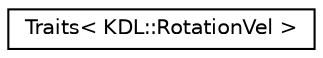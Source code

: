 digraph G
{
  edge [fontname="Helvetica",fontsize="10",labelfontname="Helvetica",labelfontsize="10"];
  node [fontname="Helvetica",fontsize="10",shape=record];
  rankdir=LR;
  Node1 [label="Traits\< KDL::RotationVel \>",height=0.2,width=0.4,color="black", fillcolor="white", style="filled",URL="$db/d15/structTraits_3_01KDL_1_1RotationVel_01_4.html"];
}
